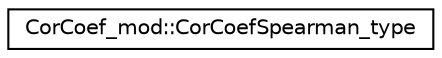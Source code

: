 digraph "Graphical Class Hierarchy"
{
 // LATEX_PDF_SIZE
  edge [fontname="Helvetica",fontsize="10",labelfontname="Helvetica",labelfontsize="10"];
  node [fontname="Helvetica",fontsize="10",shape=record];
  rankdir="LR";
  Node0 [label="CorCoef_mod::CorCoefSpearman_type",height=0.2,width=0.4,color="black", fillcolor="white", style="filled",URL="$structCorCoef__mod_1_1CorCoefSpearman__type.html",tooltip=" "];
}
